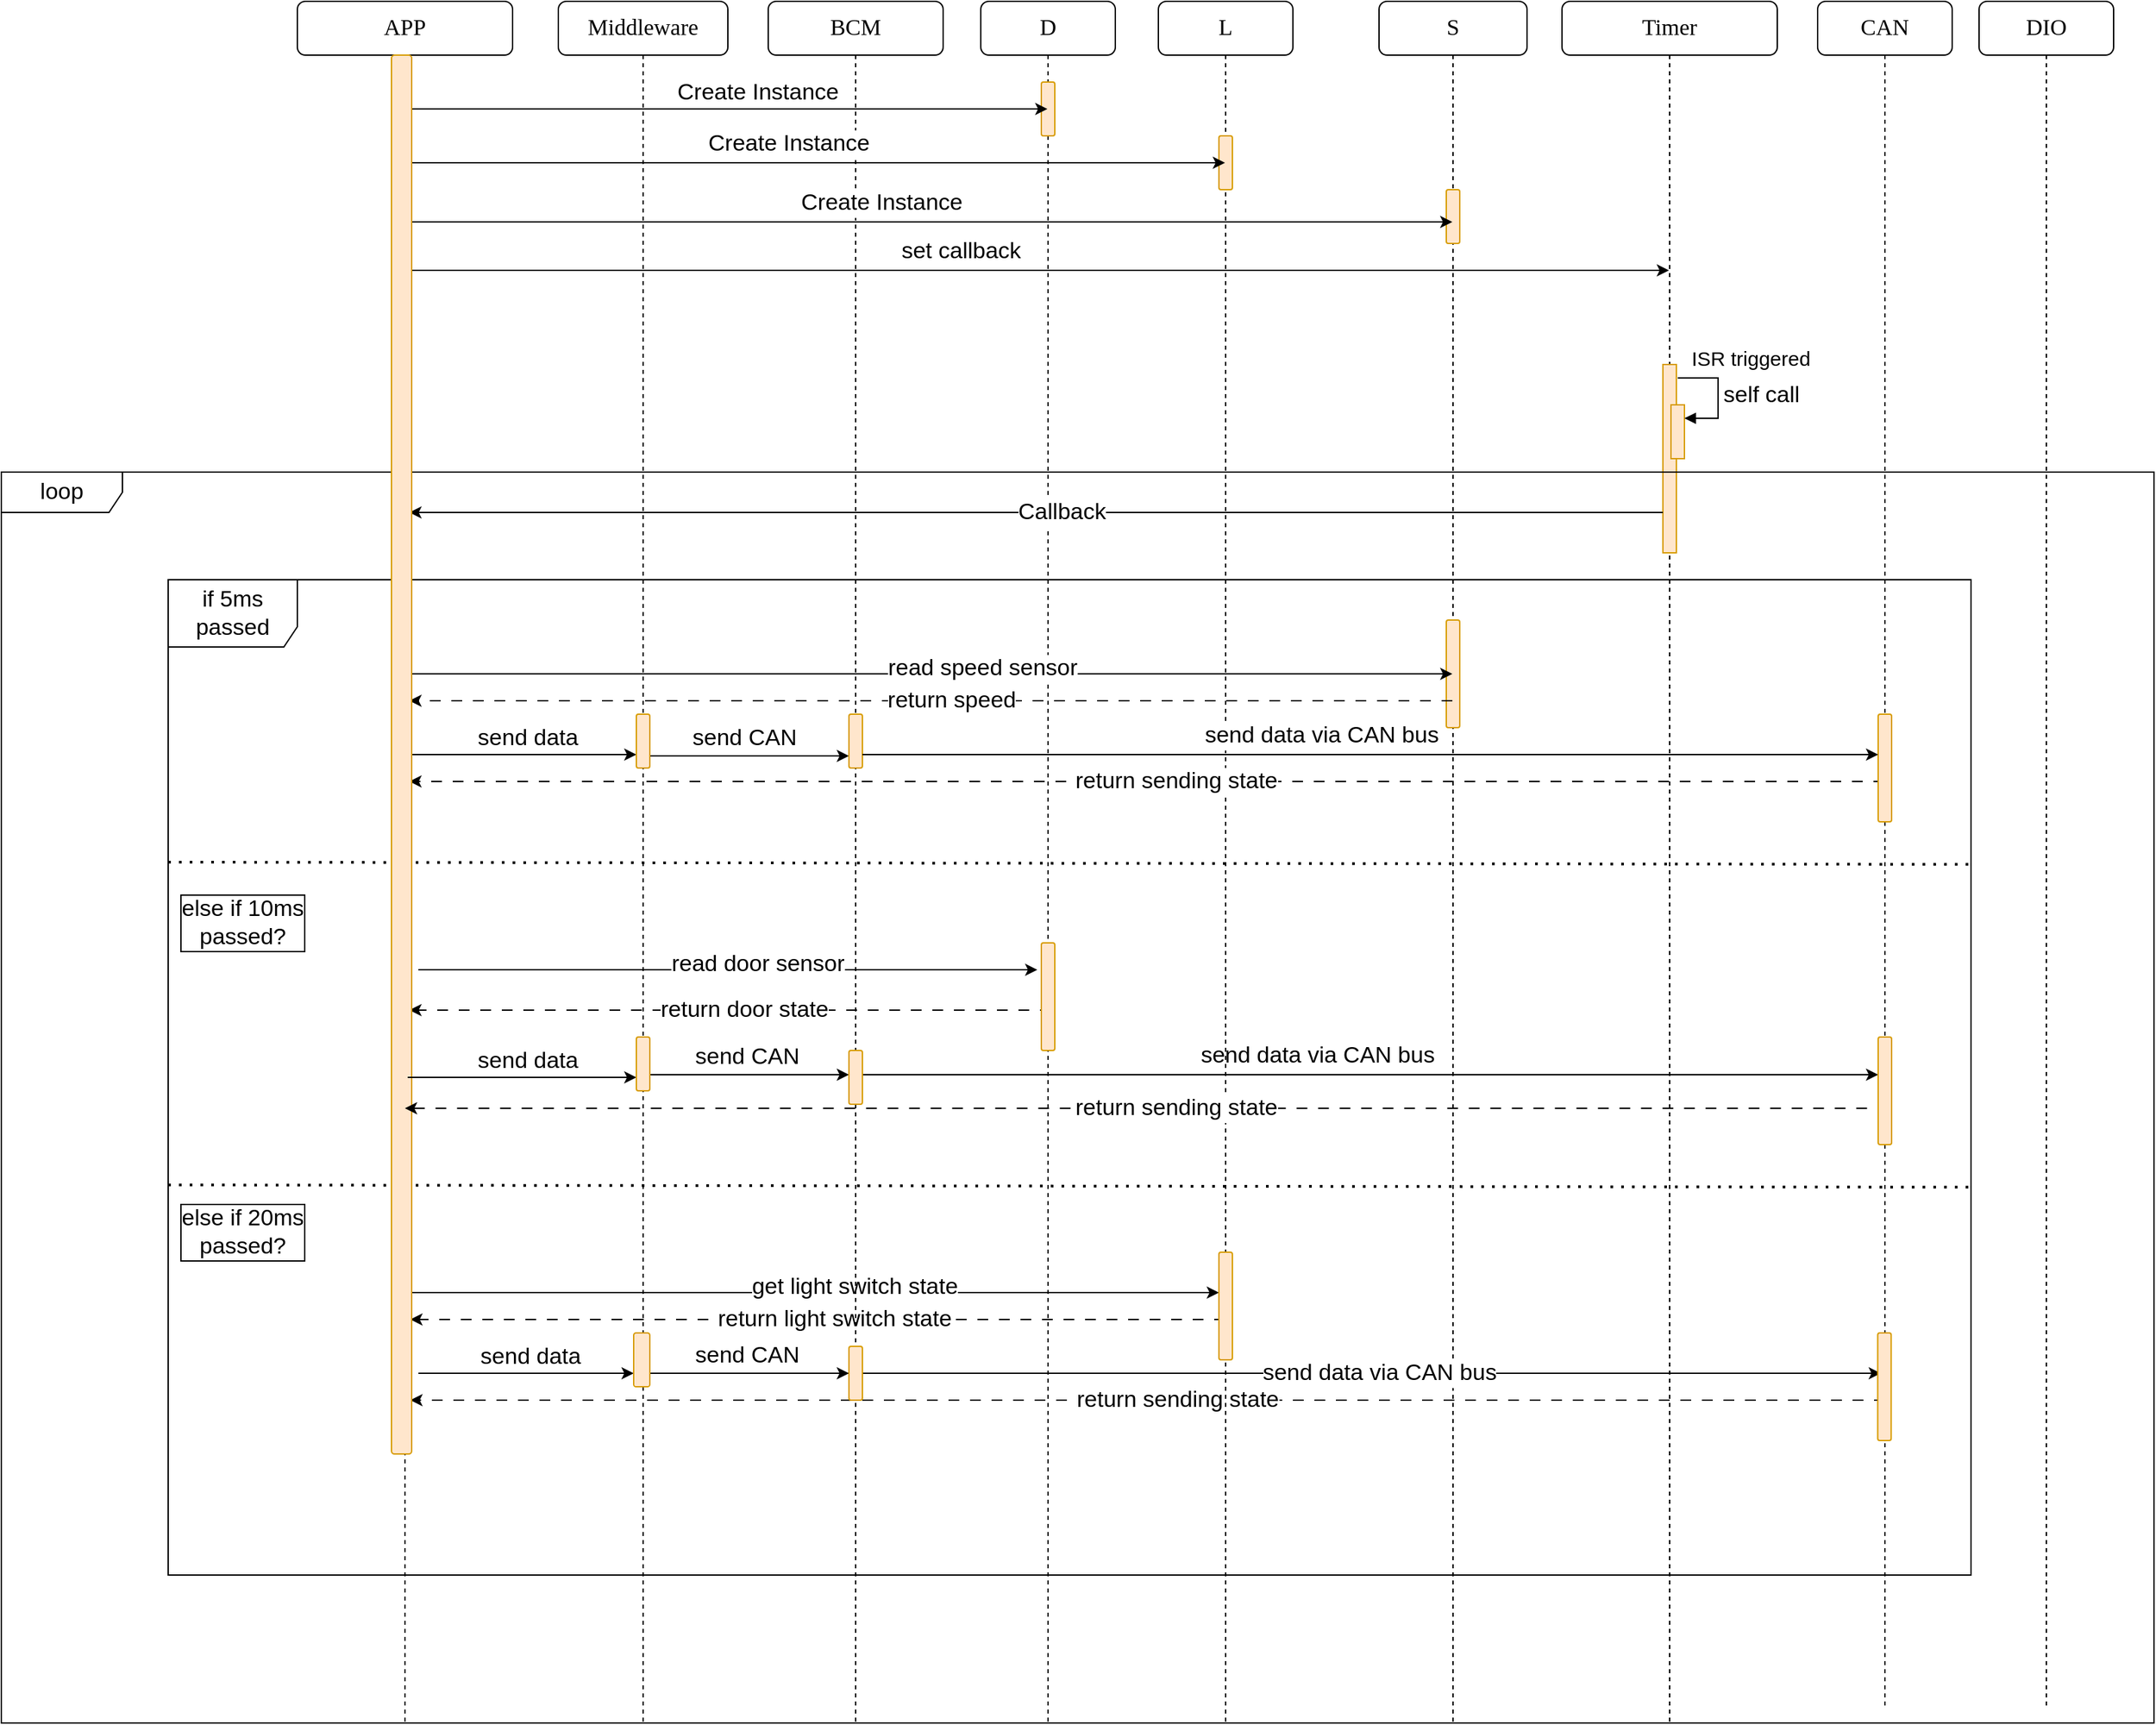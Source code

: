 <mxfile version="20.8.20" type="github">
  <diagram name="Page-1" id="13e1069c-82ec-6db2-03f1-153e76fe0fe0">
    <mxGraphModel dx="2580" dy="1273" grid="1" gridSize="10" guides="1" tooltips="1" connect="1" arrows="1" fold="1" page="1" pageScale="1" pageWidth="3300" pageHeight="2339" background="none" math="0" shadow="0">
      <root>
        <mxCell id="0" />
        <mxCell id="1" parent="0" />
        <mxCell id="7baba1c4bc27f4b0-2" value="&lt;font style=&quot;font-size: 17px;&quot;&gt;Middleware&lt;/font&gt;" style="shape=umlLifeline;perimeter=lifelinePerimeter;whiteSpace=wrap;html=1;container=1;collapsible=0;recursiveResize=0;outlineConnect=0;rounded=1;shadow=0;comic=0;labelBackgroundColor=none;strokeWidth=1;fontFamily=Verdana;fontSize=12;align=center;" parent="1" vertex="1">
          <mxGeometry x="444" y="220" width="126" height="1280" as="geometry" />
        </mxCell>
        <mxCell id="7baba1c4bc27f4b0-6" value="&lt;font style=&quot;font-size: 17px;&quot;&gt;S&lt;/font&gt;" style="shape=umlLifeline;perimeter=lifelinePerimeter;whiteSpace=wrap;html=1;container=1;collapsible=0;recursiveResize=0;outlineConnect=0;rounded=1;shadow=0;comic=0;labelBackgroundColor=none;strokeWidth=1;fontFamily=Verdana;fontSize=12;align=center;" parent="7baba1c4bc27f4b0-2" vertex="1">
          <mxGeometry x="610" width="110" height="1280" as="geometry" />
        </mxCell>
        <mxCell id="bU0_iT4Fgn5RnMaW8USa-173" value="" style="html=1;points=[];perimeter=orthogonalPerimeter;outlineConnect=0;targetShapes=umlLifeline;portConstraint=eastwest;newEdgeStyle={&quot;edgeStyle&quot;:&quot;elbowEdgeStyle&quot;,&quot;elbow&quot;:&quot;vertical&quot;,&quot;curved&quot;:0,&quot;rounded&quot;:0};rounded=1;labelBorderColor=default;fontSize=17;fillColor=#ffe6cc;strokeColor=#d79b00;" vertex="1" parent="7baba1c4bc27f4b0-6">
          <mxGeometry x="50" y="140" width="10" height="40" as="geometry" />
        </mxCell>
        <mxCell id="bU0_iT4Fgn5RnMaW8USa-187" value="" style="html=1;points=[];perimeter=orthogonalPerimeter;outlineConnect=0;targetShapes=umlLifeline;portConstraint=eastwest;newEdgeStyle={&quot;edgeStyle&quot;:&quot;elbowEdgeStyle&quot;,&quot;elbow&quot;:&quot;vertical&quot;,&quot;curved&quot;:0,&quot;rounded&quot;:0};rounded=1;labelBorderColor=default;fontSize=17;fillColor=#ffe6cc;strokeColor=#d79b00;" vertex="1" parent="7baba1c4bc27f4b0-6">
          <mxGeometry x="50" y="460" width="10" height="80" as="geometry" />
        </mxCell>
        <mxCell id="bU0_iT4Fgn5RnMaW8USa-120" value="" style="endArrow=classic;html=1;rounded=0;fontSize=17;" edge="1" parent="7baba1c4bc27f4b0-2" target="bU0_iT4Fgn5RnMaW8USa-184">
          <mxGeometry width="50" height="50" relative="1" as="geometry">
            <mxPoint x="66" y="1020" as="sourcePoint" />
            <mxPoint x="206" y="1020" as="targetPoint" />
            <Array as="points">
              <mxPoint x="182" y="1020" />
            </Array>
          </mxGeometry>
        </mxCell>
        <mxCell id="bU0_iT4Fgn5RnMaW8USa-121" value="send CAN" style="edgeLabel;html=1;align=center;verticalAlign=middle;resizable=0;points=[];fontSize=17;" vertex="1" connectable="0" parent="bU0_iT4Fgn5RnMaW8USa-120">
          <mxGeometry x="0.165" y="6" relative="1" as="geometry">
            <mxPoint x="-14" y="-7" as="offset" />
          </mxGeometry>
        </mxCell>
        <mxCell id="bU0_iT4Fgn5RnMaW8USa-122" value="" style="endArrow=classic;html=1;rounded=0;fontSize=17;entryX=0.469;entryY=0.308;entryDx=0;entryDy=0;entryPerimeter=0;" edge="1" parent="7baba1c4bc27f4b0-2">
          <mxGeometry width="50" height="50" relative="1" as="geometry">
            <mxPoint x="206" y="1020" as="sourcePoint" />
            <mxPoint x="983" y="1020" as="targetPoint" />
            <Array as="points">
              <mxPoint x="401.32" y="1020" />
              <mxPoint x="531.32" y="1020" />
            </Array>
          </mxGeometry>
        </mxCell>
        <mxCell id="bU0_iT4Fgn5RnMaW8USa-123" value="send data via CAN bus" style="edgeLabel;html=1;align=center;verticalAlign=middle;resizable=0;points=[];fontSize=17;" vertex="1" connectable="0" parent="bU0_iT4Fgn5RnMaW8USa-122">
          <mxGeometry x="-0.221" y="5" relative="1" as="geometry">
            <mxPoint x="101" y="5" as="offset" />
          </mxGeometry>
        </mxCell>
        <mxCell id="bU0_iT4Fgn5RnMaW8USa-125" value="" style="endArrow=classic;html=1;rounded=0;fontSize=17;" edge="1" parent="7baba1c4bc27f4b0-2" target="bU0_iT4Fgn5RnMaW8USa-170">
          <mxGeometry width="50" height="50" relative="1" as="geometry">
            <mxPoint x="-104" y="1020" as="sourcePoint" />
            <mxPoint x="61" y="1020" as="targetPoint" />
          </mxGeometry>
        </mxCell>
        <mxCell id="bU0_iT4Fgn5RnMaW8USa-126" value="send data" style="edgeLabel;html=1;align=center;verticalAlign=middle;resizable=0;points=[];fontSize=17;" vertex="1" connectable="0" parent="bU0_iT4Fgn5RnMaW8USa-125">
          <mxGeometry x="0.366" relative="1" as="geometry">
            <mxPoint x="-27" y="-12" as="offset" />
          </mxGeometry>
        </mxCell>
        <mxCell id="bU0_iT4Fgn5RnMaW8USa-127" value="" style="endArrow=classic;html=1;rounded=0;fontSize=15;dashed=1;dashPattern=8 8;" edge="1" parent="7baba1c4bc27f4b0-2">
          <mxGeometry width="50" height="50" relative="1" as="geometry">
            <mxPoint x="495.5" y="980.0" as="sourcePoint" />
            <mxPoint x="-110" y="980" as="targetPoint" />
            <Array as="points">
              <mxPoint x="-44" y="980" />
            </Array>
          </mxGeometry>
        </mxCell>
        <mxCell id="bU0_iT4Fgn5RnMaW8USa-128" value="&lt;font style=&quot;font-size: 17px;&quot;&gt;return light switch state&lt;br&gt;&lt;/font&gt;" style="edgeLabel;html=1;align=center;verticalAlign=middle;resizable=0;points=[];fontSize=15;" vertex="1" connectable="0" parent="bU0_iT4Fgn5RnMaW8USa-127">
          <mxGeometry x="-0.037" relative="1" as="geometry">
            <mxPoint x="1" as="offset" />
          </mxGeometry>
        </mxCell>
        <mxCell id="bU0_iT4Fgn5RnMaW8USa-129" value="" style="endArrow=classic;html=1;rounded=0;fontSize=17;" edge="1" parent="7baba1c4bc27f4b0-2" target="bU0_iT4Fgn5RnMaW8USa-186">
          <mxGeometry width="50" height="50" relative="1" as="geometry">
            <mxPoint x="-110" y="960" as="sourcePoint" />
            <mxPoint x="486" y="960" as="targetPoint" />
            <Array as="points">
              <mxPoint x="154.32" y="960" />
            </Array>
          </mxGeometry>
        </mxCell>
        <mxCell id="bU0_iT4Fgn5RnMaW8USa-130" value="get light switch state" style="edgeLabel;html=1;align=center;verticalAlign=middle;resizable=0;points=[];fontSize=17;" vertex="1" connectable="0" parent="bU0_iT4Fgn5RnMaW8USa-129">
          <mxGeometry x="0.096" y="4" relative="1" as="geometry">
            <mxPoint as="offset" />
          </mxGeometry>
        </mxCell>
        <mxCell id="bU0_iT4Fgn5RnMaW8USa-131" value="" style="endArrow=classic;html=1;rounded=0;fontSize=15;dashed=1;dashPattern=8 8;" edge="1" parent="7baba1c4bc27f4b0-2">
          <mxGeometry width="50" height="50" relative="1" as="geometry">
            <mxPoint x="986" y="1040" as="sourcePoint" />
            <mxPoint x="-110" y="1040" as="targetPoint" />
            <Array as="points">
              <mxPoint x="586" y="1040" />
            </Array>
          </mxGeometry>
        </mxCell>
        <mxCell id="bU0_iT4Fgn5RnMaW8USa-132" value="&lt;font style=&quot;font-size: 17px;&quot;&gt;return sending state&lt;br&gt;&lt;/font&gt;" style="edgeLabel;html=1;align=center;verticalAlign=middle;resizable=0;points=[];fontSize=15;" vertex="1" connectable="0" parent="bU0_iT4Fgn5RnMaW8USa-131">
          <mxGeometry x="-0.037" relative="1" as="geometry">
            <mxPoint x="1" as="offset" />
          </mxGeometry>
        </mxCell>
        <mxCell id="bU0_iT4Fgn5RnMaW8USa-133" value="if 5ms passed" style="shape=umlFrame;whiteSpace=wrap;html=1;pointerEvents=0;fontSize=17;width=96;height=50;" vertex="1" parent="7baba1c4bc27f4b0-2">
          <mxGeometry x="-290" y="430" width="1340" height="740" as="geometry" />
        </mxCell>
        <mxCell id="bU0_iT4Fgn5RnMaW8USa-159" value="else if 20ms&lt;br&gt;passed?" style="text;html=1;align=center;verticalAlign=middle;resizable=0;points=[];autosize=1;strokeColor=none;fillColor=none;fontSize=17;rounded=1;labelBorderColor=default;arcSize=50;" vertex="1" parent="7baba1c4bc27f4b0-2">
          <mxGeometry x="-290" y="890" width="110" height="50" as="geometry" />
        </mxCell>
        <mxCell id="bU0_iT4Fgn5RnMaW8USa-158" value="else if 10ms&lt;br&gt;passed?" style="text;html=1;align=center;verticalAlign=middle;resizable=0;points=[];autosize=1;strokeColor=none;fillColor=none;fontSize=17;rounded=1;labelBorderColor=default;" vertex="1" parent="7baba1c4bc27f4b0-2">
          <mxGeometry x="-290" y="660" width="110" height="50" as="geometry" />
        </mxCell>
        <mxCell id="bU0_iT4Fgn5RnMaW8USa-157" value="" style="endArrow=none;dashed=1;html=1;dashPattern=1 3;strokeWidth=2;rounded=0;fontSize=17;entryX=1.002;entryY=0.259;entryDx=0;entryDy=0;entryPerimeter=0;" edge="1" parent="7baba1c4bc27f4b0-2">
          <mxGeometry width="50" height="50" relative="1" as="geometry">
            <mxPoint x="-290" y="640" as="sourcePoint" />
            <mxPoint x="1052.68" y="641.66" as="targetPoint" />
          </mxGeometry>
        </mxCell>
        <mxCell id="7baba1c4bc27f4b0-3" value="&lt;font style=&quot;font-size: 17px;&quot;&gt;BCM&lt;/font&gt;" style="shape=umlLifeline;perimeter=lifelinePerimeter;whiteSpace=wrap;html=1;container=1;collapsible=0;recursiveResize=0;outlineConnect=0;rounded=1;shadow=0;comic=0;labelBackgroundColor=none;strokeWidth=1;fontFamily=Verdana;fontSize=12;align=center;" parent="1" vertex="1">
          <mxGeometry x="600" y="220" width="130" height="1280" as="geometry" />
        </mxCell>
        <mxCell id="bU0_iT4Fgn5RnMaW8USa-38" value="" style="endArrow=classic;html=1;rounded=0;fontSize=17;" edge="1" parent="7baba1c4bc27f4b0-3">
          <mxGeometry width="50" height="50" relative="1" as="geometry">
            <mxPoint x="-94" y="561" as="sourcePoint" />
            <mxPoint x="60" y="561" as="targetPoint" />
            <Array as="points">
              <mxPoint x="22" y="561" />
            </Array>
          </mxGeometry>
        </mxCell>
        <mxCell id="bU0_iT4Fgn5RnMaW8USa-39" value="send CAN" style="edgeLabel;html=1;align=center;verticalAlign=middle;resizable=0;points=[];fontSize=17;" vertex="1" connectable="0" parent="bU0_iT4Fgn5RnMaW8USa-38">
          <mxGeometry x="0.165" y="6" relative="1" as="geometry">
            <mxPoint x="-14" y="-7" as="offset" />
          </mxGeometry>
        </mxCell>
        <mxCell id="bU0_iT4Fgn5RnMaW8USa-160" value="" style="endArrow=none;dashed=1;html=1;dashPattern=1 3;strokeWidth=2;rounded=0;fontSize=17;entryX=1.002;entryY=0.259;entryDx=0;entryDy=0;entryPerimeter=0;" edge="1" parent="7baba1c4bc27f4b0-3">
          <mxGeometry width="50" height="50" relative="1" as="geometry">
            <mxPoint x="-446" y="880" as="sourcePoint" />
            <mxPoint x="896.68" y="881.66" as="targetPoint" />
          </mxGeometry>
        </mxCell>
        <mxCell id="bU0_iT4Fgn5RnMaW8USa-180" value="" style="html=1;points=[];perimeter=orthogonalPerimeter;outlineConnect=0;targetShapes=umlLifeline;portConstraint=eastwest;newEdgeStyle={&quot;edgeStyle&quot;:&quot;elbowEdgeStyle&quot;,&quot;elbow&quot;:&quot;vertical&quot;,&quot;curved&quot;:0,&quot;rounded&quot;:0};rounded=1;labelBorderColor=default;fontSize=17;fillColor=#ffe6cc;strokeColor=#d79b00;" vertex="1" parent="7baba1c4bc27f4b0-3">
          <mxGeometry x="60" y="530" width="10" height="40" as="geometry" />
        </mxCell>
        <mxCell id="7baba1c4bc27f4b0-4" value="&lt;font style=&quot;font-size: 17px;&quot;&gt;D&lt;/font&gt;" style="shape=umlLifeline;perimeter=lifelinePerimeter;whiteSpace=wrap;html=1;container=1;collapsible=0;recursiveResize=0;outlineConnect=0;rounded=1;shadow=0;comic=0;labelBackgroundColor=none;strokeWidth=1;fontFamily=Verdana;fontSize=12;align=center;" parent="1" vertex="1">
          <mxGeometry x="758" y="220" width="100" height="1280" as="geometry" />
        </mxCell>
        <mxCell id="bU0_iT4Fgn5RnMaW8USa-109" value="" style="endArrow=classic;html=1;rounded=0;fontSize=17;" edge="1" parent="7baba1c4bc27f4b0-4" target="bU0_iT4Fgn5RnMaW8USa-175">
          <mxGeometry width="50" height="50" relative="1" as="geometry">
            <mxPoint x="-94" y="798" as="sourcePoint" />
            <mxPoint x="672" y="798" as="targetPoint" />
            <Array as="points">
              <mxPoint x="101.32" y="798" />
              <mxPoint x="231.32" y="798" />
            </Array>
          </mxGeometry>
        </mxCell>
        <mxCell id="bU0_iT4Fgn5RnMaW8USa-110" value="send data via CAN bus" style="edgeLabel;html=1;align=center;verticalAlign=middle;resizable=0;points=[];fontSize=17;" vertex="1" connectable="0" parent="bU0_iT4Fgn5RnMaW8USa-109">
          <mxGeometry x="-0.221" y="5" relative="1" as="geometry">
            <mxPoint x="47" y="-9" as="offset" />
          </mxGeometry>
        </mxCell>
        <mxCell id="bU0_iT4Fgn5RnMaW8USa-116" value="" style="endArrow=classic;html=1;rounded=0;fontSize=17;" edge="1" parent="7baba1c4bc27f4b0-4">
          <mxGeometry width="50" height="50" relative="1" as="geometry">
            <mxPoint x="-418" y="720" as="sourcePoint" />
            <mxPoint x="42" y="720" as="targetPoint" />
            <Array as="points">
              <mxPoint x="-135.68" y="720" />
            </Array>
          </mxGeometry>
        </mxCell>
        <mxCell id="bU0_iT4Fgn5RnMaW8USa-117" value="read door sensor" style="edgeLabel;html=1;align=center;verticalAlign=middle;resizable=0;points=[];fontSize=17;" vertex="1" connectable="0" parent="bU0_iT4Fgn5RnMaW8USa-116">
          <mxGeometry x="0.096" y="4" relative="1" as="geometry">
            <mxPoint as="offset" />
          </mxGeometry>
        </mxCell>
        <mxCell id="bU0_iT4Fgn5RnMaW8USa-171" value="" style="html=1;points=[];perimeter=orthogonalPerimeter;outlineConnect=0;targetShapes=umlLifeline;portConstraint=eastwest;newEdgeStyle={&quot;edgeStyle&quot;:&quot;elbowEdgeStyle&quot;,&quot;elbow&quot;:&quot;vertical&quot;,&quot;curved&quot;:0,&quot;rounded&quot;:0};rounded=1;labelBorderColor=default;fontSize=17;fillColor=#ffe6cc;strokeColor=#d79b00;" vertex="1" parent="7baba1c4bc27f4b0-4">
          <mxGeometry x="45" y="60" width="10" height="40" as="geometry" />
        </mxCell>
        <mxCell id="7baba1c4bc27f4b0-5" value="&lt;font style=&quot;font-size: 17px;&quot;&gt;L&lt;/font&gt;" style="shape=umlLifeline;perimeter=lifelinePerimeter;whiteSpace=wrap;html=1;container=1;collapsible=0;recursiveResize=0;outlineConnect=0;rounded=1;shadow=0;comic=0;labelBackgroundColor=none;strokeWidth=1;fontFamily=Verdana;fontSize=12;align=center;" parent="1" vertex="1">
          <mxGeometry x="890" y="220" width="100" height="1280" as="geometry" />
        </mxCell>
        <mxCell id="bU0_iT4Fgn5RnMaW8USa-172" value="" style="html=1;points=[];perimeter=orthogonalPerimeter;outlineConnect=0;targetShapes=umlLifeline;portConstraint=eastwest;newEdgeStyle={&quot;edgeStyle&quot;:&quot;elbowEdgeStyle&quot;,&quot;elbow&quot;:&quot;vertical&quot;,&quot;curved&quot;:0,&quot;rounded&quot;:0};rounded=1;labelBorderColor=default;fontSize=17;fillColor=#ffe6cc;strokeColor=#d79b00;" vertex="1" parent="7baba1c4bc27f4b0-5">
          <mxGeometry x="45" y="100" width="10" height="40" as="geometry" />
        </mxCell>
        <mxCell id="7baba1c4bc27f4b0-8" value="&lt;font style=&quot;font-size: 17px;&quot;&gt;APP&lt;/font&gt;" style="shape=umlLifeline;perimeter=lifelinePerimeter;whiteSpace=wrap;html=1;container=1;collapsible=0;recursiveResize=0;outlineConnect=0;rounded=1;shadow=0;comic=0;labelBackgroundColor=none;strokeWidth=1;fontFamily=Verdana;fontSize=12;align=center;" parent="1" vertex="1">
          <mxGeometry x="250" y="220" width="160" height="1280" as="geometry" />
        </mxCell>
        <mxCell id="bU0_iT4Fgn5RnMaW8USa-105" value="" style="endArrow=classic;html=1;rounded=0;fontSize=17;" edge="1" parent="7baba1c4bc27f4b0-8" target="bU0_iT4Fgn5RnMaW8USa-168">
          <mxGeometry width="50" height="50" relative="1" as="geometry">
            <mxPoint x="80" y="560" as="sourcePoint" />
            <mxPoint x="260" y="560" as="targetPoint" />
          </mxGeometry>
        </mxCell>
        <mxCell id="bU0_iT4Fgn5RnMaW8USa-106" value="send data" style="edgeLabel;html=1;align=center;verticalAlign=middle;resizable=0;points=[];fontSize=17;" vertex="1" connectable="0" parent="bU0_iT4Fgn5RnMaW8USa-105">
          <mxGeometry x="0.366" relative="1" as="geometry">
            <mxPoint x="-27" y="-12" as="offset" />
          </mxGeometry>
        </mxCell>
        <mxCell id="bU0_iT4Fgn5RnMaW8USa-4" value="&lt;font style=&quot;font-size: 17px;&quot;&gt;CAN&lt;/font&gt;" style="shape=umlLifeline;perimeter=lifelinePerimeter;whiteSpace=wrap;html=1;container=1;collapsible=0;recursiveResize=0;outlineConnect=0;rounded=1;shadow=0;comic=0;labelBackgroundColor=none;strokeWidth=1;fontFamily=Verdana;fontSize=12;align=center;" vertex="1" parent="1">
          <mxGeometry x="1380" y="220" width="100" height="1270" as="geometry" />
        </mxCell>
        <mxCell id="bU0_iT4Fgn5RnMaW8USa-5" value="&lt;font style=&quot;font-size: 17px;&quot;&gt;DIO&lt;/font&gt;" style="shape=umlLifeline;perimeter=lifelinePerimeter;whiteSpace=wrap;html=1;container=1;collapsible=0;recursiveResize=0;outlineConnect=0;rounded=1;shadow=0;comic=0;labelBackgroundColor=none;strokeWidth=1;fontFamily=Verdana;fontSize=12;align=center;" vertex="1" parent="1">
          <mxGeometry x="1500" y="220" width="100" height="1270" as="geometry" />
        </mxCell>
        <mxCell id="bU0_iT4Fgn5RnMaW8USa-6" value="" style="endArrow=classic;html=1;rounded=0;fontSize=17;startArrow=none;" edge="1" parent="1" source="bU0_iT4Fgn5RnMaW8USa-167" target="7baba1c4bc27f4b0-4">
          <mxGeometry width="50" height="50" relative="1" as="geometry">
            <mxPoint x="310" y="310" as="sourcePoint" />
            <mxPoint x="360" y="260" as="targetPoint" />
            <Array as="points">
              <mxPoint x="520" y="300" />
              <mxPoint x="650" y="300" />
            </Array>
          </mxGeometry>
        </mxCell>
        <mxCell id="bU0_iT4Fgn5RnMaW8USa-10" value="" style="endArrow=classic;html=1;rounded=0;fontSize=17;" edge="1" parent="1" target="7baba1c4bc27f4b0-6">
          <mxGeometry width="50" height="50" relative="1" as="geometry">
            <mxPoint x="335" y="384" as="sourcePoint" />
            <mxPoint x="1009.5" y="384" as="targetPoint" />
            <Array as="points">
              <mxPoint x="511" y="384" />
              <mxPoint x="641" y="384" />
            </Array>
          </mxGeometry>
        </mxCell>
        <mxCell id="bU0_iT4Fgn5RnMaW8USa-11" value="Create Instance" style="edgeLabel;html=1;align=center;verticalAlign=middle;resizable=0;points=[];fontSize=17;" vertex="1" connectable="0" parent="bU0_iT4Fgn5RnMaW8USa-10">
          <mxGeometry x="-0.221" y="5" relative="1" as="geometry">
            <mxPoint x="47" y="-9" as="offset" />
          </mxGeometry>
        </mxCell>
        <mxCell id="bU0_iT4Fgn5RnMaW8USa-8" value="" style="endArrow=classic;html=1;rounded=0;fontSize=17;" edge="1" parent="1" source="7baba1c4bc27f4b0-8" target="7baba1c4bc27f4b0-5">
          <mxGeometry width="50" height="50" relative="1" as="geometry">
            <mxPoint x="310" y="340" as="sourcePoint" />
            <mxPoint x="731" y="340" as="targetPoint" />
            <Array as="points">
              <mxPoint x="521" y="340" />
              <mxPoint x="651" y="340" />
            </Array>
          </mxGeometry>
        </mxCell>
        <mxCell id="bU0_iT4Fgn5RnMaW8USa-9" value="Create Instance" style="edgeLabel;html=1;align=center;verticalAlign=middle;resizable=0;points=[];fontSize=17;" vertex="1" connectable="0" parent="bU0_iT4Fgn5RnMaW8USa-8">
          <mxGeometry x="-0.221" y="5" relative="1" as="geometry">
            <mxPoint x="47" y="-9" as="offset" />
          </mxGeometry>
        </mxCell>
        <mxCell id="bU0_iT4Fgn5RnMaW8USa-12" value="" style="endArrow=classic;html=1;rounded=0;fontSize=17;" edge="1" parent="1" source="7baba1c4bc27f4b0-8" target="7baba1c4bc27f4b0-7">
          <mxGeometry width="50" height="50" relative="1" as="geometry">
            <mxPoint x="310" y="420" as="sourcePoint" />
            <mxPoint x="731" y="420" as="targetPoint" />
            <Array as="points">
              <mxPoint x="521" y="420" />
              <mxPoint x="651" y="420" />
            </Array>
          </mxGeometry>
        </mxCell>
        <mxCell id="bU0_iT4Fgn5RnMaW8USa-13" value="set callback" style="edgeLabel;html=1;align=center;verticalAlign=middle;resizable=0;points=[];fontSize=17;" vertex="1" connectable="0" parent="bU0_iT4Fgn5RnMaW8USa-12">
          <mxGeometry x="-0.221" y="5" relative="1" as="geometry">
            <mxPoint x="47" y="-9" as="offset" />
          </mxGeometry>
        </mxCell>
        <mxCell id="7baba1c4bc27f4b0-7" value="&lt;font style=&quot;font-size: 17px;&quot;&gt;Timer&lt;/font&gt;" style="shape=umlLifeline;perimeter=lifelinePerimeter;whiteSpace=wrap;html=1;container=1;collapsible=0;recursiveResize=0;outlineConnect=0;rounded=1;shadow=0;comic=0;labelBackgroundColor=none;strokeWidth=1;fontFamily=Verdana;fontSize=12;align=center;" parent="1" vertex="1">
          <mxGeometry x="1190" y="220" width="160" height="1280" as="geometry" />
        </mxCell>
        <mxCell id="bU0_iT4Fgn5RnMaW8USa-20" value="" style="html=1;points=[];perimeter=orthogonalPerimeter;outlineConnect=0;targetShapes=umlLifeline;portConstraint=eastwest;newEdgeStyle={&quot;edgeStyle&quot;:&quot;elbowEdgeStyle&quot;,&quot;elbow&quot;:&quot;vertical&quot;,&quot;curved&quot;:0,&quot;rounded&quot;:0};fontSize=17;fillColor=#ffe6cc;strokeColor=#d79b00;" vertex="1" parent="7baba1c4bc27f4b0-7">
          <mxGeometry x="75" y="270" width="10" height="140" as="geometry" />
        </mxCell>
        <mxCell id="bU0_iT4Fgn5RnMaW8USa-21" value="" style="html=1;points=[];perimeter=orthogonalPerimeter;outlineConnect=0;targetShapes=umlLifeline;portConstraint=eastwest;newEdgeStyle={&quot;edgeStyle&quot;:&quot;elbowEdgeStyle&quot;,&quot;elbow&quot;:&quot;vertical&quot;,&quot;curved&quot;:0,&quot;rounded&quot;:0};fontSize=17;fillColor=#ffe6cc;strokeColor=#d79b00;" vertex="1" parent="7baba1c4bc27f4b0-7">
          <mxGeometry x="81" y="300" width="10" height="40" as="geometry" />
        </mxCell>
        <mxCell id="bU0_iT4Fgn5RnMaW8USa-22" value="self call" style="html=1;align=left;spacingLeft=2;endArrow=block;rounded=0;edgeStyle=orthogonalEdgeStyle;curved=0;rounded=0;fontSize=17;" edge="1" target="bU0_iT4Fgn5RnMaW8USa-21" parent="7baba1c4bc27f4b0-7">
          <mxGeometry relative="1" as="geometry">
            <mxPoint x="86" y="280" as="sourcePoint" />
            <Array as="points">
              <mxPoint x="116" y="310" />
            </Array>
          </mxGeometry>
        </mxCell>
        <mxCell id="bU0_iT4Fgn5RnMaW8USa-24" value="ISR triggered" style="text;html=1;align=center;verticalAlign=middle;resizable=0;points=[];autosize=1;strokeColor=none;fillColor=none;fontSize=15;" vertex="1" parent="7baba1c4bc27f4b0-7">
          <mxGeometry x="85" y="250" width="110" height="30" as="geometry" />
        </mxCell>
        <mxCell id="bU0_iT4Fgn5RnMaW8USa-26" value="" style="endArrow=classic;html=1;rounded=0;fontSize=15;" edge="1" parent="7baba1c4bc27f4b0-7">
          <mxGeometry width="50" height="50" relative="1" as="geometry">
            <mxPoint x="75" y="380" as="sourcePoint" />
            <mxPoint x="-856.722" y="380" as="targetPoint" />
          </mxGeometry>
        </mxCell>
        <mxCell id="bU0_iT4Fgn5RnMaW8USa-27" value="&lt;font style=&quot;font-size: 17px;&quot;&gt;Callback&lt;br&gt;&lt;/font&gt;" style="edgeLabel;html=1;align=center;verticalAlign=middle;resizable=0;points=[];fontSize=15;" vertex="1" connectable="0" parent="bU0_iT4Fgn5RnMaW8USa-26">
          <mxGeometry x="-0.037" relative="1" as="geometry">
            <mxPoint x="1" as="offset" />
          </mxGeometry>
        </mxCell>
        <mxCell id="bU0_iT4Fgn5RnMaW8USa-33" value="" style="endArrow=classic;html=1;rounded=0;fontSize=15;dashed=1;dashPattern=8 8;" edge="1" parent="1">
          <mxGeometry width="50" height="50" relative="1" as="geometry">
            <mxPoint x="1108.5" y="740" as="sourcePoint" />
            <mxPoint x="333.278" y="740" as="targetPoint" />
            <Array as="points">
              <mxPoint x="400" y="740" />
            </Array>
          </mxGeometry>
        </mxCell>
        <mxCell id="bU0_iT4Fgn5RnMaW8USa-34" value="&lt;font style=&quot;font-size: 17px;&quot;&gt;return speed&lt;br&gt;&lt;/font&gt;" style="edgeLabel;html=1;align=center;verticalAlign=middle;resizable=0;points=[];fontSize=15;" vertex="1" connectable="0" parent="bU0_iT4Fgn5RnMaW8USa-33">
          <mxGeometry x="-0.037" relative="1" as="geometry">
            <mxPoint x="1" as="offset" />
          </mxGeometry>
        </mxCell>
        <mxCell id="bU0_iT4Fgn5RnMaW8USa-31" value="" style="endArrow=classic;html=1;rounded=0;fontSize=17;" edge="1" parent="1">
          <mxGeometry width="50" height="50" relative="1" as="geometry">
            <mxPoint x="333.278" y="720" as="sourcePoint" />
            <mxPoint x="1108.5" y="720" as="targetPoint" />
            <Array as="points">
              <mxPoint x="598.32" y="720" />
            </Array>
          </mxGeometry>
        </mxCell>
        <mxCell id="bU0_iT4Fgn5RnMaW8USa-32" value="read speed sensor" style="edgeLabel;html=1;align=center;verticalAlign=middle;resizable=0;points=[];fontSize=17;" vertex="1" connectable="0" parent="bU0_iT4Fgn5RnMaW8USa-31">
          <mxGeometry x="0.096" y="4" relative="1" as="geometry">
            <mxPoint as="offset" />
          </mxGeometry>
        </mxCell>
        <mxCell id="bU0_iT4Fgn5RnMaW8USa-42" value="" style="endArrow=classic;html=1;rounded=0;fontSize=15;dashed=1;dashPattern=8 8;" edge="1" parent="1">
          <mxGeometry width="50" height="50" relative="1" as="geometry">
            <mxPoint x="1429.5" y="800" as="sourcePoint" />
            <mxPoint x="333.278" y="800" as="targetPoint" />
            <Array as="points">
              <mxPoint x="1030" y="800" />
            </Array>
          </mxGeometry>
        </mxCell>
        <mxCell id="bU0_iT4Fgn5RnMaW8USa-43" value="&lt;font style=&quot;font-size: 17px;&quot;&gt;return sending state&lt;br&gt;&lt;/font&gt;" style="edgeLabel;html=1;align=center;verticalAlign=middle;resizable=0;points=[];fontSize=15;" vertex="1" connectable="0" parent="bU0_iT4Fgn5RnMaW8USa-42">
          <mxGeometry x="-0.037" relative="1" as="geometry">
            <mxPoint x="1" as="offset" />
          </mxGeometry>
        </mxCell>
        <mxCell id="bU0_iT4Fgn5RnMaW8USa-114" value="" style="endArrow=classic;html=1;rounded=0;fontSize=15;dashed=1;dashPattern=8 8;" edge="1" parent="1">
          <mxGeometry width="50" height="50" relative="1" as="geometry">
            <mxPoint x="810" y="970" as="sourcePoint" />
            <mxPoint x="333.278" y="970" as="targetPoint" />
            <Array as="points">
              <mxPoint x="396" y="970" />
            </Array>
          </mxGeometry>
        </mxCell>
        <mxCell id="bU0_iT4Fgn5RnMaW8USa-115" value="&lt;font style=&quot;font-size: 17px;&quot;&gt;return door state&lt;br&gt;&lt;/font&gt;" style="edgeLabel;html=1;align=center;verticalAlign=middle;resizable=0;points=[];fontSize=15;" vertex="1" connectable="0" parent="bU0_iT4Fgn5RnMaW8USa-114">
          <mxGeometry x="-0.037" relative="1" as="geometry">
            <mxPoint x="1" as="offset" />
          </mxGeometry>
        </mxCell>
        <mxCell id="bU0_iT4Fgn5RnMaW8USa-163" value="loop" style="shape=umlFrame;whiteSpace=wrap;html=1;pointerEvents=0;fontSize=17;width=90;height=30;" vertex="1" parent="1">
          <mxGeometry x="30" y="570" width="1600" height="930" as="geometry" />
        </mxCell>
        <mxCell id="bU0_iT4Fgn5RnMaW8USa-165" value="" style="endArrow=none;html=1;rounded=0;fontSize=17;" edge="1" parent="1" source="7baba1c4bc27f4b0-8" target="bU0_iT4Fgn5RnMaW8USa-167">
          <mxGeometry width="50" height="50" relative="1" as="geometry">
            <mxPoint x="328" y="300" as="sourcePoint" />
            <mxPoint x="790" y="300" as="targetPoint" />
            <Array as="points" />
          </mxGeometry>
        </mxCell>
        <mxCell id="bU0_iT4Fgn5RnMaW8USa-167" value="" style="html=1;points=[];perimeter=orthogonalPerimeter;outlineConnect=0;targetShapes=umlLifeline;portConstraint=eastwest;newEdgeStyle={&quot;edgeStyle&quot;:&quot;elbowEdgeStyle&quot;,&quot;elbow&quot;:&quot;vertical&quot;,&quot;curved&quot;:0,&quot;rounded&quot;:0};rounded=1;labelBorderColor=default;fontSize=17;fillColor=#ffe6cc;strokeColor=#d79b00;" vertex="1" parent="1">
          <mxGeometry x="320" y="260" width="15" height="1040" as="geometry" />
        </mxCell>
        <mxCell id="bU0_iT4Fgn5RnMaW8USa-112" value="" style="endArrow=classic;html=1;rounded=0;fontSize=17;" edge="1" parent="1" target="bU0_iT4Fgn5RnMaW8USa-169">
          <mxGeometry width="50" height="50" relative="1" as="geometry">
            <mxPoint x="331.998" y="1020" as="sourcePoint" />
            <mxPoint x="512" y="1020" as="targetPoint" />
          </mxGeometry>
        </mxCell>
        <mxCell id="bU0_iT4Fgn5RnMaW8USa-113" value="send data" style="edgeLabel;html=1;align=center;verticalAlign=middle;resizable=0;points=[];fontSize=17;" vertex="1" connectable="0" parent="bU0_iT4Fgn5RnMaW8USa-112">
          <mxGeometry x="0.366" relative="1" as="geometry">
            <mxPoint x="-27" y="-12" as="offset" />
          </mxGeometry>
        </mxCell>
        <mxCell id="bU0_iT4Fgn5RnMaW8USa-118" value="" style="endArrow=classic;html=1;rounded=0;fontSize=15;dashed=1;dashPattern=8 8;" edge="1" parent="1">
          <mxGeometry width="50" height="50" relative="1" as="geometry">
            <mxPoint x="1432.72" y="1043" as="sourcePoint" />
            <mxPoint x="329.998" y="1043" as="targetPoint" />
            <Array as="points">
              <mxPoint x="1032.72" y="1043" />
            </Array>
          </mxGeometry>
        </mxCell>
        <mxCell id="bU0_iT4Fgn5RnMaW8USa-119" value="&lt;font style=&quot;font-size: 17px;&quot;&gt;return sending state&lt;br&gt;&lt;/font&gt;" style="edgeLabel;html=1;align=center;verticalAlign=middle;resizable=0;points=[];fontSize=15;" vertex="1" connectable="0" parent="bU0_iT4Fgn5RnMaW8USa-118">
          <mxGeometry x="-0.037" relative="1" as="geometry">
            <mxPoint x="1" as="offset" />
          </mxGeometry>
        </mxCell>
        <mxCell id="bU0_iT4Fgn5RnMaW8USa-168" value="" style="html=1;points=[];perimeter=orthogonalPerimeter;outlineConnect=0;targetShapes=umlLifeline;portConstraint=eastwest;newEdgeStyle={&quot;edgeStyle&quot;:&quot;elbowEdgeStyle&quot;,&quot;elbow&quot;:&quot;vertical&quot;,&quot;curved&quot;:0,&quot;rounded&quot;:0};rounded=1;labelBorderColor=default;fontSize=17;fillColor=#ffe6cc;strokeColor=#d79b00;" vertex="1" parent="1">
          <mxGeometry x="502" y="750" width="10" height="40" as="geometry" />
        </mxCell>
        <mxCell id="bU0_iT4Fgn5RnMaW8USa-107" value="" style="endArrow=classic;html=1;rounded=0;fontSize=17;" edge="1" parent="1" target="bU0_iT4Fgn5RnMaW8USa-183">
          <mxGeometry width="50" height="50" relative="1" as="geometry">
            <mxPoint x="510" y="1018" as="sourcePoint" />
            <mxPoint x="664" y="1018" as="targetPoint" />
            <Array as="points">
              <mxPoint x="640" y="1018" />
            </Array>
          </mxGeometry>
        </mxCell>
        <mxCell id="bU0_iT4Fgn5RnMaW8USa-108" value="send CAN" style="edgeLabel;html=1;align=center;verticalAlign=middle;resizable=0;points=[];fontSize=17;" vertex="1" connectable="0" parent="bU0_iT4Fgn5RnMaW8USa-107">
          <mxGeometry x="0.165" y="6" relative="1" as="geometry">
            <mxPoint x="-14" y="-7" as="offset" />
          </mxGeometry>
        </mxCell>
        <mxCell id="bU0_iT4Fgn5RnMaW8USa-169" value="" style="html=1;points=[];perimeter=orthogonalPerimeter;outlineConnect=0;targetShapes=umlLifeline;portConstraint=eastwest;newEdgeStyle={&quot;edgeStyle&quot;:&quot;elbowEdgeStyle&quot;,&quot;elbow&quot;:&quot;vertical&quot;,&quot;curved&quot;:0,&quot;rounded&quot;:0};rounded=1;labelBorderColor=default;fontSize=17;fillColor=#ffe6cc;strokeColor=#d79b00;" vertex="1" parent="1">
          <mxGeometry x="502" y="990" width="10" height="40" as="geometry" />
        </mxCell>
        <mxCell id="bU0_iT4Fgn5RnMaW8USa-170" value="" style="html=1;points=[];perimeter=orthogonalPerimeter;outlineConnect=0;targetShapes=umlLifeline;portConstraint=eastwest;newEdgeStyle={&quot;edgeStyle&quot;:&quot;elbowEdgeStyle&quot;,&quot;elbow&quot;:&quot;vertical&quot;,&quot;curved&quot;:0,&quot;rounded&quot;:0};rounded=1;labelBorderColor=default;fontSize=17;fillColor=#ffe6cc;strokeColor=#d79b00;" vertex="1" parent="1">
          <mxGeometry x="500" y="1210" width="12" height="40" as="geometry" />
        </mxCell>
        <mxCell id="bU0_iT4Fgn5RnMaW8USa-174" value="" style="html=1;points=[];perimeter=orthogonalPerimeter;outlineConnect=0;targetShapes=umlLifeline;portConstraint=eastwest;newEdgeStyle={&quot;edgeStyle&quot;:&quot;elbowEdgeStyle&quot;,&quot;elbow&quot;:&quot;vertical&quot;,&quot;curved&quot;:0,&quot;rounded&quot;:0};rounded=1;labelBorderColor=default;fontSize=17;fillColor=#ffe6cc;strokeColor=#d79b00;" vertex="1" parent="1">
          <mxGeometry x="1425" y="750" width="10" height="80" as="geometry" />
        </mxCell>
        <mxCell id="bU0_iT4Fgn5RnMaW8USa-175" value="" style="html=1;points=[];perimeter=orthogonalPerimeter;outlineConnect=0;targetShapes=umlLifeline;portConstraint=eastwest;newEdgeStyle={&quot;edgeStyle&quot;:&quot;elbowEdgeStyle&quot;,&quot;elbow&quot;:&quot;vertical&quot;,&quot;curved&quot;:0,&quot;rounded&quot;:0};rounded=1;labelBorderColor=default;fontSize=17;fillColor=#ffe6cc;strokeColor=#d79b00;" vertex="1" parent="1">
          <mxGeometry x="1425" y="990" width="10" height="80" as="geometry" />
        </mxCell>
        <mxCell id="bU0_iT4Fgn5RnMaW8USa-40" value="" style="endArrow=classic;html=1;rounded=0;fontSize=17;" edge="1" parent="1" target="bU0_iT4Fgn5RnMaW8USa-174">
          <mxGeometry width="50" height="50" relative="1" as="geometry">
            <mxPoint x="670" y="780" as="sourcePoint" />
            <mxPoint x="1429.5" y="780" as="targetPoint" />
            <Array as="points">
              <mxPoint x="845.32" y="780" />
              <mxPoint x="975.32" y="780" />
            </Array>
          </mxGeometry>
        </mxCell>
        <mxCell id="bU0_iT4Fgn5RnMaW8USa-41" value="send data via CAN bus" style="edgeLabel;html=1;align=center;verticalAlign=middle;resizable=0;points=[];fontSize=17;" vertex="1" connectable="0" parent="bU0_iT4Fgn5RnMaW8USa-40">
          <mxGeometry x="-0.221" y="5" relative="1" as="geometry">
            <mxPoint x="47" y="-9" as="offset" />
          </mxGeometry>
        </mxCell>
        <mxCell id="bU0_iT4Fgn5RnMaW8USa-176" value="" style="html=1;points=[];perimeter=orthogonalPerimeter;outlineConnect=0;targetShapes=umlLifeline;portConstraint=eastwest;newEdgeStyle={&quot;edgeStyle&quot;:&quot;elbowEdgeStyle&quot;,&quot;elbow&quot;:&quot;vertical&quot;,&quot;curved&quot;:0,&quot;rounded&quot;:0};rounded=1;labelBorderColor=default;fontSize=17;fillColor=#ffe6cc;strokeColor=#d79b00;" vertex="1" parent="1">
          <mxGeometry x="1424.67" y="1210" width="10" height="80" as="geometry" />
        </mxCell>
        <mxCell id="bU0_iT4Fgn5RnMaW8USa-183" value="" style="html=1;points=[];perimeter=orthogonalPerimeter;outlineConnect=0;targetShapes=umlLifeline;portConstraint=eastwest;newEdgeStyle={&quot;edgeStyle&quot;:&quot;elbowEdgeStyle&quot;,&quot;elbow&quot;:&quot;vertical&quot;,&quot;curved&quot;:0,&quot;rounded&quot;:0};rounded=1;labelBorderColor=default;fontSize=17;fillColor=#ffe6cc;strokeColor=#d79b00;" vertex="1" parent="1">
          <mxGeometry x="660" y="1000" width="10" height="40" as="geometry" />
        </mxCell>
        <mxCell id="bU0_iT4Fgn5RnMaW8USa-184" value="" style="html=1;points=[];perimeter=orthogonalPerimeter;outlineConnect=0;targetShapes=umlLifeline;portConstraint=eastwest;newEdgeStyle={&quot;edgeStyle&quot;:&quot;elbowEdgeStyle&quot;,&quot;elbow&quot;:&quot;vertical&quot;,&quot;curved&quot;:0,&quot;rounded&quot;:0};rounded=1;labelBorderColor=default;fontSize=17;fillColor=#ffe6cc;strokeColor=#d79b00;" vertex="1" parent="1">
          <mxGeometry x="660" y="1220" width="10" height="40" as="geometry" />
        </mxCell>
        <mxCell id="bU0_iT4Fgn5RnMaW8USa-185" value="" style="html=1;points=[];perimeter=orthogonalPerimeter;outlineConnect=0;targetShapes=umlLifeline;portConstraint=eastwest;newEdgeStyle={&quot;edgeStyle&quot;:&quot;elbowEdgeStyle&quot;,&quot;elbow&quot;:&quot;vertical&quot;,&quot;curved&quot;:0,&quot;rounded&quot;:0};rounded=1;labelBorderColor=default;fontSize=17;fillColor=#ffe6cc;strokeColor=#d79b00;" vertex="1" parent="1">
          <mxGeometry x="803" y="920" width="10" height="80" as="geometry" />
        </mxCell>
        <mxCell id="bU0_iT4Fgn5RnMaW8USa-186" value="" style="html=1;points=[];perimeter=orthogonalPerimeter;outlineConnect=0;targetShapes=umlLifeline;portConstraint=eastwest;newEdgeStyle={&quot;edgeStyle&quot;:&quot;elbowEdgeStyle&quot;,&quot;elbow&quot;:&quot;vertical&quot;,&quot;curved&quot;:0,&quot;rounded&quot;:0};rounded=1;labelBorderColor=default;fontSize=17;fillColor=#ffe6cc;strokeColor=#d79b00;" vertex="1" parent="1">
          <mxGeometry x="935" y="1150" width="10" height="80" as="geometry" />
        </mxCell>
        <mxCell id="bU0_iT4Fgn5RnMaW8USa-188" value="Create Instance" style="edgeLabel;html=1;align=center;verticalAlign=middle;resizable=0;points=[];fontSize=17;" vertex="1" connectable="0" parent="1">
          <mxGeometry x="639.996" y="354" as="geometry">
            <mxPoint x="-48" y="-66" as="offset" />
          </mxGeometry>
        </mxCell>
      </root>
    </mxGraphModel>
  </diagram>
</mxfile>
